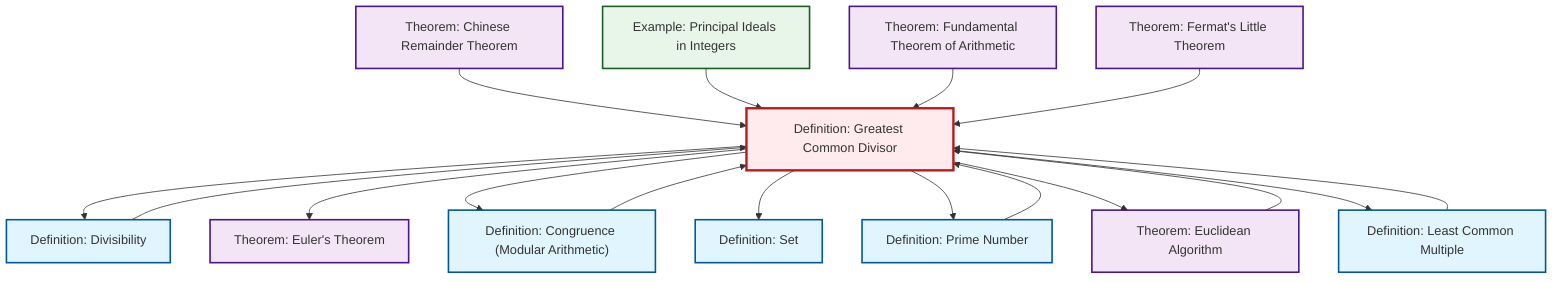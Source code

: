 graph TD
    classDef definition fill:#e1f5fe,stroke:#01579b,stroke-width:2px
    classDef theorem fill:#f3e5f5,stroke:#4a148c,stroke-width:2px
    classDef axiom fill:#fff3e0,stroke:#e65100,stroke-width:2px
    classDef example fill:#e8f5e9,stroke:#1b5e20,stroke-width:2px
    classDef current fill:#ffebee,stroke:#b71c1c,stroke-width:3px
    thm-fundamental-arithmetic["Theorem: Fundamental Theorem of Arithmetic"]:::theorem
    def-lcm["Definition: Least Common Multiple"]:::definition
    thm-euler["Theorem: Euler's Theorem"]:::theorem
    thm-fermat-little["Theorem: Fermat's Little Theorem"]:::theorem
    thm-euclidean-algorithm["Theorem: Euclidean Algorithm"]:::theorem
    thm-chinese-remainder["Theorem: Chinese Remainder Theorem"]:::theorem
    def-prime["Definition: Prime Number"]:::definition
    def-congruence["Definition: Congruence (Modular Arithmetic)"]:::definition
    ex-principal-ideal["Example: Principal Ideals in Integers"]:::example
    def-gcd["Definition: Greatest Common Divisor"]:::definition
    def-divisibility["Definition: Divisibility"]:::definition
    def-set["Definition: Set"]:::definition
    def-gcd --> def-divisibility
    def-gcd --> thm-euler
    def-gcd --> def-congruence
    def-gcd --> def-set
    def-gcd --> def-prime
    def-gcd --> thm-euclidean-algorithm
    thm-chinese-remainder --> def-gcd
    thm-euclidean-algorithm --> def-gcd
    def-congruence --> def-gcd
    def-divisibility --> def-gcd
    def-lcm --> def-gcd
    def-prime --> def-gcd
    ex-principal-ideal --> def-gcd
    def-gcd --> def-lcm
    thm-fundamental-arithmetic --> def-gcd
    thm-fermat-little --> def-gcd
    class def-gcd current